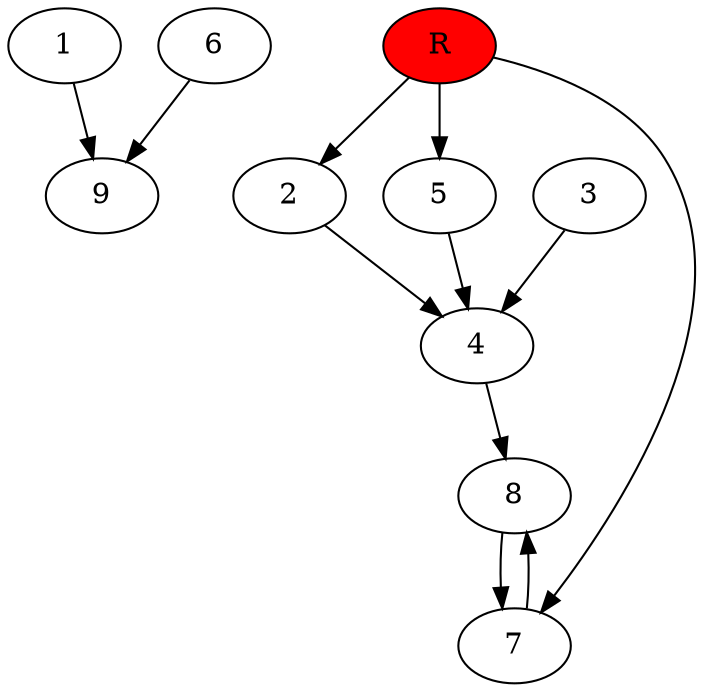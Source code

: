digraph prb41344 {
	1
	2
	3
	4
	5
	6
	7
	8
	R [fillcolor="#ff0000" style=filled]
	1 -> 9
	2 -> 4
	3 -> 4
	4 -> 8
	5 -> 4
	6 -> 9
	7 -> 8
	8 -> 7
	R -> 2
	R -> 5
	R -> 7
}
